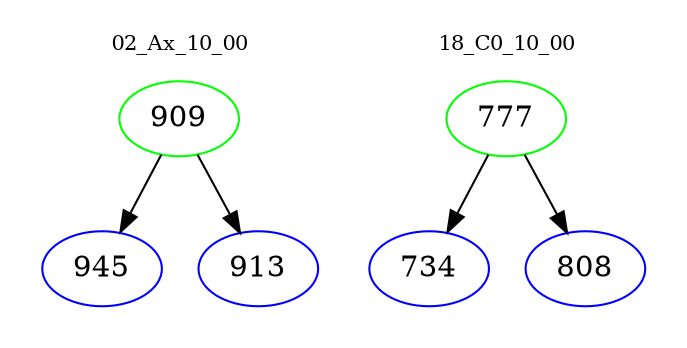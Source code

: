 digraph{
subgraph cluster_0 {
color = white
label = "02_Ax_10_00";
fontsize=10;
T0_909 [label="909", color="green"]
T0_909 -> T0_945 [color="black"]
T0_945 [label="945", color="blue"]
T0_909 -> T0_913 [color="black"]
T0_913 [label="913", color="blue"]
}
subgraph cluster_1 {
color = white
label = "18_C0_10_00";
fontsize=10;
T1_777 [label="777", color="green"]
T1_777 -> T1_734 [color="black"]
T1_734 [label="734", color="blue"]
T1_777 -> T1_808 [color="black"]
T1_808 [label="808", color="blue"]
}
}
